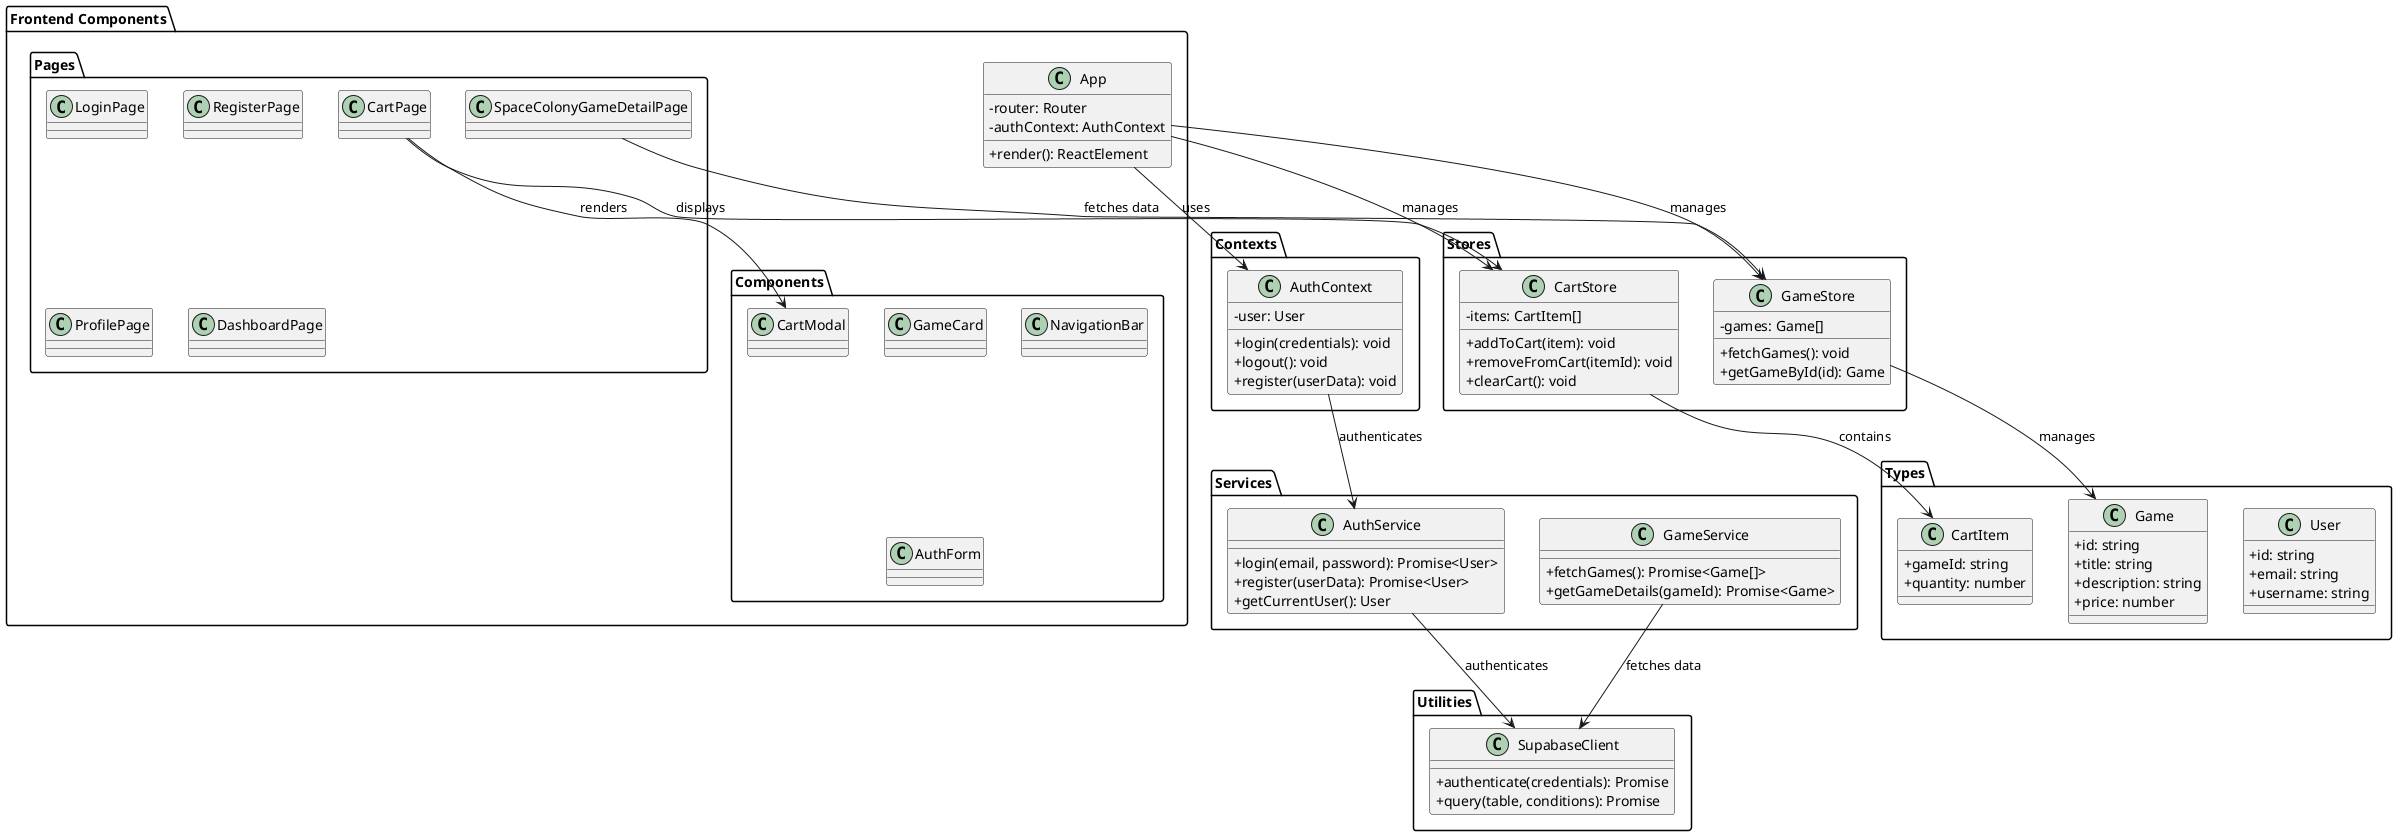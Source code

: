 @startuml ProjectArchitecture

skinparam classAttributeIconSize 0

package "Frontend Components" {
    class App {
        - router: Router
        - authContext: AuthContext
        + render(): ReactElement
    }

    package "Pages" {
        class CartPage
        class SpaceColonyGameDetailPage
        class LoginPage
        class RegisterPage
        class ProfilePage
        class DashboardPage
    }

    package "Components" {
        class CartModal
        class GameCard
        class NavigationBar
        class AuthForm
    }
}

package "Contexts" {
    class AuthContext {
        - user: User
        + login(credentials): void
        + logout(): void
        + register(userData): void
    }
}

package "Stores" {
    class CartStore {
        - items: CartItem[]
        + addToCart(item): void
        + removeFromCart(itemId): void
        + clearCart(): void
    }
    
    class GameStore {
        - games: Game[]
        + fetchGames(): void
        + getGameById(id): Game
    }
}

package "Types" {
    class User {
        + id: string
        + email: string
        + username: string
    }
    
    class Game {
        + id: string
        + title: string
        + description: string
        + price: number
    }
    
    class CartItem {
        + gameId: string
        + quantity: number
    }
}

package "Services" {
    class AuthService {
        + login(email, password): Promise<User>
        + register(userData): Promise<User>
        + getCurrentUser(): User
    }
    
    class GameService {
        + fetchGames(): Promise<Game[]>
        + getGameDetails(gameId): Promise<Game>
    }
}

package "Utilities" {
    class SupabaseClient {
        + authenticate(credentials): Promise
        + query(table, conditions): Promise
    }
}

' Relationships
App --> AuthContext : uses
App --> CartStore : manages
App --> GameStore : manages

CartPage --> CartStore : displays
CartPage --> CartModal : renders
SpaceColonyGameDetailPage --> GameStore : fetches data

AuthContext --> AuthService : authenticates
CartStore --> CartItem : contains
GameStore --> Game : manages

AuthService --> SupabaseClient : authenticates
GameService --> SupabaseClient : fetches data

@enduml
